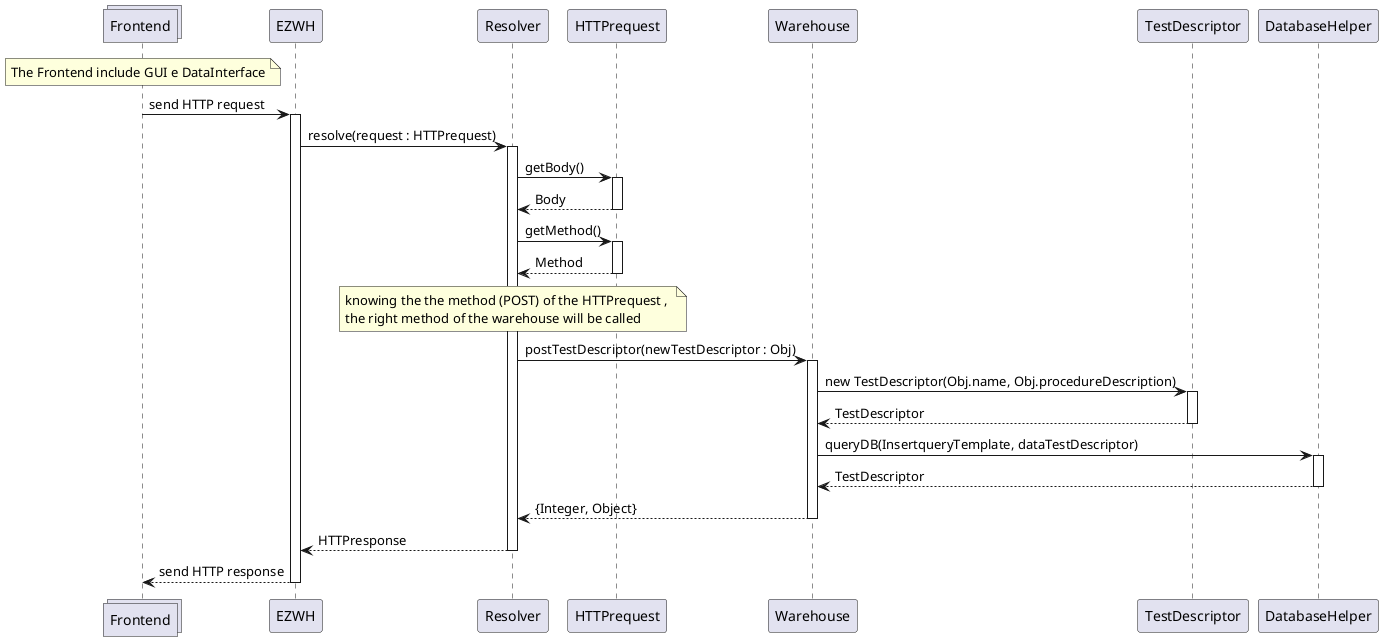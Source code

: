 @startuml
collections Frontend    as Frontend
participant EZWH        as EZWH
participant Resolver    as Resolver
participant HTTPrequest as HTTPrequest
participant Warehouse   as Warehouse
participant TestDescriptor    as TestDescriptor
participant DatabaseHelper as DatabaseHelper

note over Frontend
The Frontend include GUI e DataInterface
end note
Frontend -> EZWH  : send HTTP request
activate EZWH 
EZWH -> Resolver : resolve(request : HTTPrequest)
activate Resolver
Resolver -> HTTPrequest : getBody()
activate HTTPrequest
HTTPrequest --> Resolver : Body
deactivate HTTPrequest
Resolver -> HTTPrequest : getMethod()
activate HTTPrequest
HTTPrequest --> Resolver : Method
deactivate HTTPrequest
note over Resolver  
knowing the the method (POST) of the HTTPrequest , 
the right method of the warehouse will be called
end note
Resolver -> Warehouse : postTestDescriptor(newTestDescriptor : Obj)
activate Warehouse 
Warehouse -> TestDescriptor  : new TestDescriptor(Obj.name, Obj.procedureDescription)
activate TestDescriptor
TestDescriptor --> Warehouse : TestDescriptor
deactivate TestDescriptor
Warehouse -> DatabaseHelper : queryDB(InsertqueryTemplate, dataTestDescriptor)
activate DatabaseHelper
DatabaseHelper --> Warehouse : TestDescriptor
deactivate DatabaseHelper
Warehouse --> Resolver : {Integer, Object}
deactivate Warehouse
Resolver --> EZWH : HTTPresponse
deactivate Resolver
EZWH --> Frontend : send HTTP response
deactivate EZWH